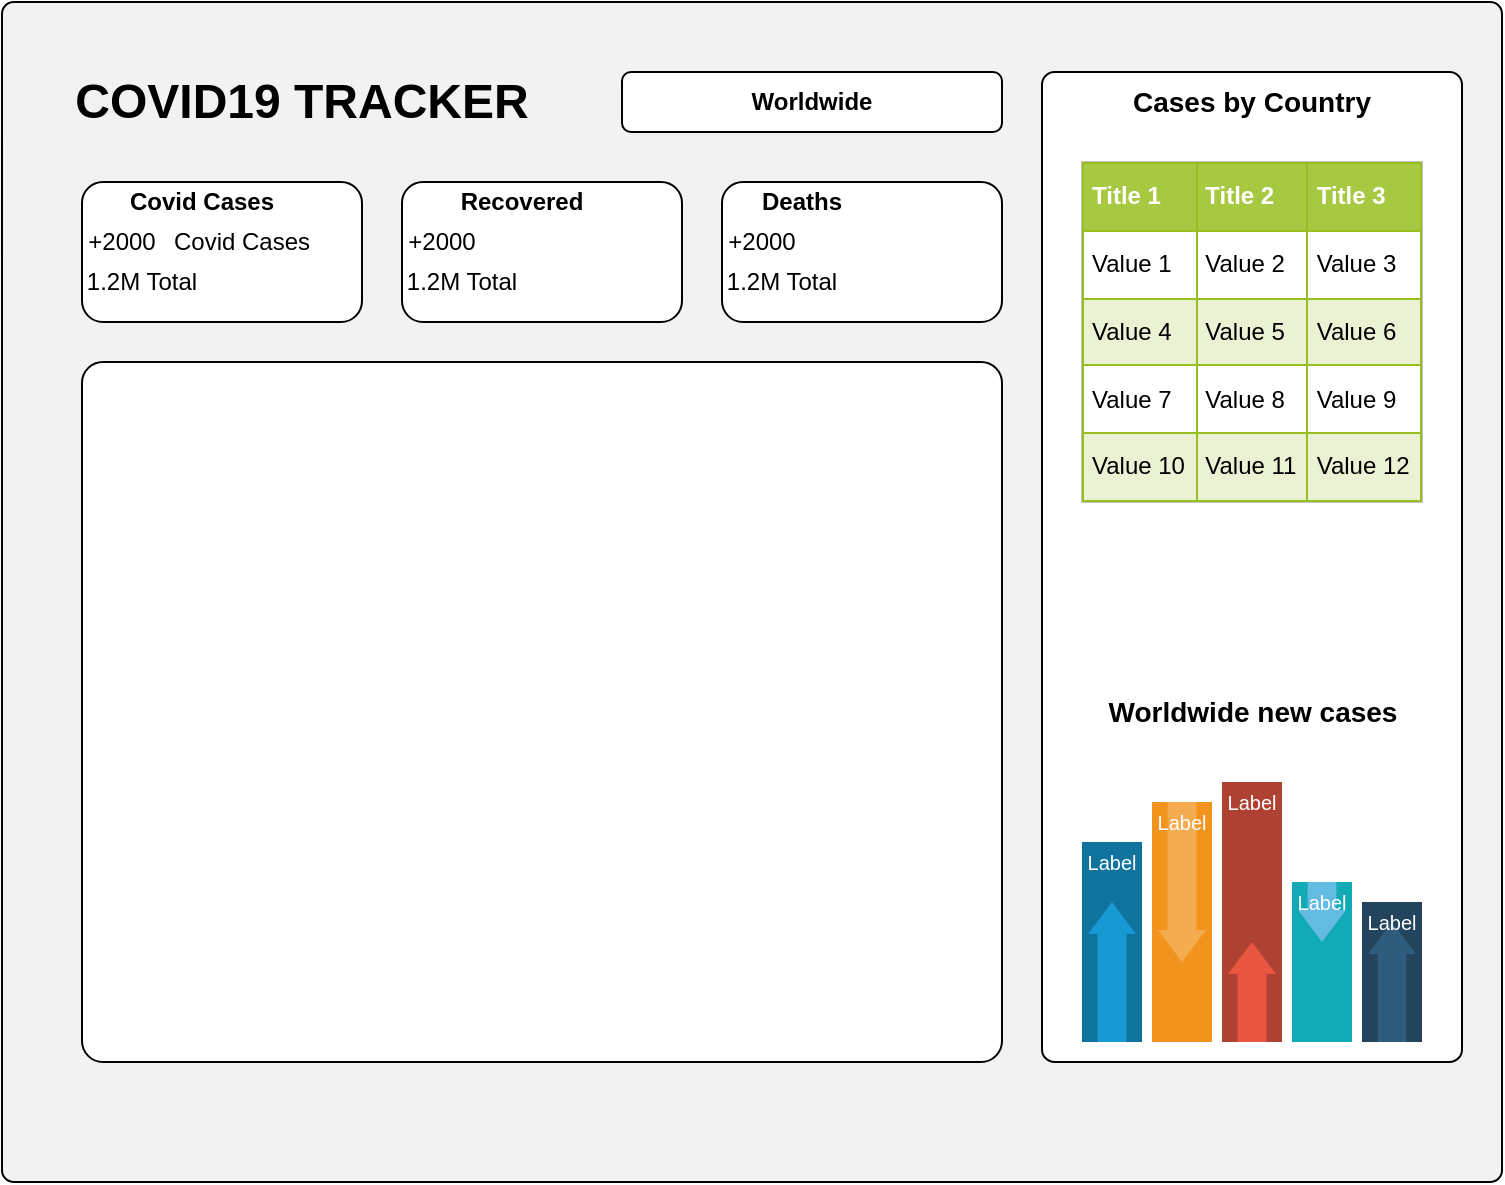 <mxfile version="14.9.2" type="device"><diagram id="hx11Mp6e5xt3v8fLL8sj" name="Page-1"><mxGraphModel dx="867" dy="832" grid="1" gridSize="10" guides="1" tooltips="1" connect="1" arrows="1" fold="1" page="1" pageScale="1" pageWidth="850" pageHeight="1100" math="0" shadow="0"><root><mxCell id="0"/><mxCell id="1" parent="0"/><mxCell id="XdVw0lNpm1hJ4fTo9u5i-1" value="" style="rounded=1;whiteSpace=wrap;html=1;arcSize=1;fillColor=#F2F2F2;" vertex="1" parent="1"><mxGeometry x="70" y="90" width="750" height="590" as="geometry"/></mxCell><mxCell id="XdVw0lNpm1hJ4fTo9u5i-2" value="" style="rounded=1;whiteSpace=wrap;html=1;" vertex="1" parent="1"><mxGeometry x="110" y="180" width="140" height="70" as="geometry"/></mxCell><mxCell id="XdVw0lNpm1hJ4fTo9u5i-3" value="" style="rounded=1;whiteSpace=wrap;html=1;arcSize=3;" vertex="1" parent="1"><mxGeometry x="110" y="270" width="460" height="350" as="geometry"/></mxCell><mxCell id="XdVw0lNpm1hJ4fTo9u5i-4" value="Worldwide" style="rounded=1;whiteSpace=wrap;html=1;fontStyle=1" vertex="1" parent="1"><mxGeometry x="380" y="125" width="190" height="30" as="geometry"/></mxCell><mxCell id="XdVw0lNpm1hJ4fTo9u5i-5" value="&lt;font style=&quot;font-size: 24px&quot;&gt;&lt;b&gt;COVID19 TRACKER&lt;/b&gt;&lt;/font&gt;" style="text;html=1;strokeColor=none;fillColor=none;align=center;verticalAlign=middle;whiteSpace=wrap;rounded=0;" vertex="1" parent="1"><mxGeometry x="100" y="130" width="240" height="20" as="geometry"/></mxCell><mxCell id="XdVw0lNpm1hJ4fTo9u5i-7" value="Covid Cases" style="text;html=1;strokeColor=none;fillColor=none;align=center;verticalAlign=middle;whiteSpace=wrap;rounded=0;fontStyle=1" vertex="1" parent="1"><mxGeometry x="125" y="180" width="90" height="20" as="geometry"/></mxCell><mxCell id="XdVw0lNpm1hJ4fTo9u5i-8" value="+2000" style="text;html=1;strokeColor=none;fillColor=none;align=center;verticalAlign=middle;whiteSpace=wrap;rounded=0;" vertex="1" parent="1"><mxGeometry x="110" y="200" width="40" height="20" as="geometry"/></mxCell><mxCell id="XdVw0lNpm1hJ4fTo9u5i-9" value="1.2M Total" style="text;html=1;strokeColor=none;fillColor=none;align=center;verticalAlign=middle;whiteSpace=wrap;rounded=0;" vertex="1" parent="1"><mxGeometry x="110" y="220" width="60" height="20" as="geometry"/></mxCell><mxCell id="XdVw0lNpm1hJ4fTo9u5i-10" value="" style="rounded=1;whiteSpace=wrap;html=1;" vertex="1" parent="1"><mxGeometry x="270" y="180" width="140" height="70" as="geometry"/></mxCell><mxCell id="XdVw0lNpm1hJ4fTo9u5i-11" value="&lt;b&gt;Recovered&lt;/b&gt;" style="text;html=1;strokeColor=none;fillColor=none;align=center;verticalAlign=middle;whiteSpace=wrap;rounded=0;" vertex="1" parent="1"><mxGeometry x="285" y="180" width="90" height="20" as="geometry"/></mxCell><mxCell id="XdVw0lNpm1hJ4fTo9u5i-12" value="+2000" style="text;html=1;strokeColor=none;fillColor=none;align=center;verticalAlign=middle;whiteSpace=wrap;rounded=0;" vertex="1" parent="1"><mxGeometry x="270" y="200" width="40" height="20" as="geometry"/></mxCell><mxCell id="XdVw0lNpm1hJ4fTo9u5i-13" value="1.2M Total" style="text;html=1;strokeColor=none;fillColor=none;align=center;verticalAlign=middle;whiteSpace=wrap;rounded=0;" vertex="1" parent="1"><mxGeometry x="270" y="220" width="60" height="20" as="geometry"/></mxCell><mxCell id="XdVw0lNpm1hJ4fTo9u5i-14" value="" style="rounded=1;whiteSpace=wrap;html=1;" vertex="1" parent="1"><mxGeometry x="430" y="180" width="140" height="70" as="geometry"/></mxCell><mxCell id="XdVw0lNpm1hJ4fTo9u5i-15" value="&lt;b&gt;Deaths&lt;/b&gt;" style="text;html=1;strokeColor=none;fillColor=none;align=center;verticalAlign=middle;whiteSpace=wrap;rounded=0;" vertex="1" parent="1"><mxGeometry x="425" y="180" width="90" height="20" as="geometry"/></mxCell><mxCell id="XdVw0lNpm1hJ4fTo9u5i-16" value="+2000" style="text;html=1;strokeColor=none;fillColor=none;align=center;verticalAlign=middle;whiteSpace=wrap;rounded=0;" vertex="1" parent="1"><mxGeometry x="430" y="200" width="40" height="20" as="geometry"/></mxCell><mxCell id="XdVw0lNpm1hJ4fTo9u5i-17" value="1.2M Total" style="text;html=1;strokeColor=none;fillColor=none;align=center;verticalAlign=middle;whiteSpace=wrap;rounded=0;" vertex="1" parent="1"><mxGeometry x="430" y="220" width="60" height="20" as="geometry"/></mxCell><mxCell id="XdVw0lNpm1hJ4fTo9u5i-18" value="" style="shape=image;html=1;verticalAlign=top;verticalLabelPosition=bottom;labelBackgroundColor=#ffffff;imageAspect=0;aspect=fixed;image=https://cdn2.iconfinder.com/data/icons/social-media-2259/512/google-128.png" vertex="1" parent="1"><mxGeometry x="282" y="370" width="128" height="128" as="geometry"/></mxCell><mxCell id="XdVw0lNpm1hJ4fTo9u5i-19" value="" style="rounded=1;whiteSpace=wrap;html=1;arcSize=3;" vertex="1" parent="1"><mxGeometry x="590" y="125" width="210" height="495" as="geometry"/></mxCell><mxCell id="XdVw0lNpm1hJ4fTo9u5i-20" value="&lt;b&gt;&lt;font style=&quot;font-size: 14px&quot;&gt;Cases by Country&lt;/font&gt;&lt;/b&gt;" style="text;html=1;strokeColor=none;fillColor=none;align=center;verticalAlign=middle;whiteSpace=wrap;rounded=0;" vertex="1" parent="1"><mxGeometry x="620" y="130" width="150" height="20" as="geometry"/></mxCell><mxCell id="XdVw0lNpm1hJ4fTo9u5i-21" value="Covid Cases" style="text;html=1;strokeColor=none;fillColor=none;align=center;verticalAlign=middle;whiteSpace=wrap;rounded=0;" vertex="1" parent="1"><mxGeometry x="145" y="200" width="90" height="20" as="geometry"/></mxCell><mxCell id="XdVw0lNpm1hJ4fTo9u5i-22" value="&lt;font style=&quot;font-size: 14px&quot;&gt;&lt;b&gt;Worldwide new cases&lt;/b&gt;&lt;/font&gt;" style="text;html=1;strokeColor=none;fillColor=none;align=center;verticalAlign=middle;whiteSpace=wrap;rounded=0;" vertex="1" parent="1"><mxGeometry x="617.5" y="435" width="155" height="20" as="geometry"/></mxCell><mxCell id="XdVw0lNpm1hJ4fTo9u5i-29" value="" style="fillColor=#10739E;strokeColor=none;" vertex="1" parent="1"><mxGeometry x="610" y="510" width="30" height="100" as="geometry"/></mxCell><mxCell id="XdVw0lNpm1hJ4fTo9u5i-30" value="" style="shape=mxgraph.arrows2.arrow;dy=0.4;dx=16;notch=0;direction=north;fillColor=#1699D3;strokeColor=none;" vertex="1" parent="XdVw0lNpm1hJ4fTo9u5i-29"><mxGeometry x="3" y="30" width="24" height="70" as="geometry"/></mxCell><mxCell id="XdVw0lNpm1hJ4fTo9u5i-31" value="Label" style="text;html=1;align=center;verticalAlign=middle;whiteSpace=wrap;fontColor=#FFFFFF;fontSize=10;" vertex="1" parent="XdVw0lNpm1hJ4fTo9u5i-29"><mxGeometry width="30" height="20" as="geometry"/></mxCell><mxCell id="XdVw0lNpm1hJ4fTo9u5i-32" value="" style="fillColor=#F2931E;strokeColor=none;" vertex="1" parent="1"><mxGeometry x="645" y="490" width="30" height="120" as="geometry"/></mxCell><mxCell id="XdVw0lNpm1hJ4fTo9u5i-33" value="" style="shape=mxgraph.arrows2.arrow;dy=0.4;dx=16;notch=0;direction=south;fillColor=#F5AB50;strokeColor=none;" vertex="1" parent="XdVw0lNpm1hJ4fTo9u5i-32"><mxGeometry x="3" width="24" height="80" as="geometry"/></mxCell><mxCell id="XdVw0lNpm1hJ4fTo9u5i-34" value="Label" style="text;html=1;align=center;verticalAlign=middle;whiteSpace=wrap;fontColor=#FFFFFF;fontSize=10;" vertex="1" parent="XdVw0lNpm1hJ4fTo9u5i-32"><mxGeometry width="30" height="20" as="geometry"/></mxCell><mxCell id="XdVw0lNpm1hJ4fTo9u5i-35" value="" style="fillColor=#AE4132;strokeColor=none;" vertex="1" parent="1"><mxGeometry x="680" y="480" width="30" height="130" as="geometry"/></mxCell><mxCell id="XdVw0lNpm1hJ4fTo9u5i-36" value="" style="shape=mxgraph.arrows2.arrow;dy=0.4;dx=16;notch=0;direction=north;fillColor=#E85642;strokeColor=none;" vertex="1" parent="XdVw0lNpm1hJ4fTo9u5i-35"><mxGeometry x="3" y="80" width="24" height="50" as="geometry"/></mxCell><mxCell id="XdVw0lNpm1hJ4fTo9u5i-37" value="Label" style="text;html=1;align=center;verticalAlign=middle;whiteSpace=wrap;fontColor=#FFFFFF;fontSize=10;" vertex="1" parent="XdVw0lNpm1hJ4fTo9u5i-35"><mxGeometry width="30" height="20" as="geometry"/></mxCell><mxCell id="XdVw0lNpm1hJ4fTo9u5i-38" value="" style="fillColor=#12AAB5;strokeColor=none;" vertex="1" parent="1"><mxGeometry x="715" y="530" width="30" height="80" as="geometry"/></mxCell><mxCell id="XdVw0lNpm1hJ4fTo9u5i-39" value="" style="shape=mxgraph.arrows2.arrow;dy=0.4;dx=16;notch=0;direction=south;fillColor=#64BBE2;strokeColor=none;" vertex="1" parent="XdVw0lNpm1hJ4fTo9u5i-38"><mxGeometry x="3" width="24" height="30" as="geometry"/></mxCell><mxCell id="XdVw0lNpm1hJ4fTo9u5i-40" value="Label" style="text;html=1;align=center;verticalAlign=middle;whiteSpace=wrap;fontColor=#FFFFFF;fontSize=10;" vertex="1" parent="XdVw0lNpm1hJ4fTo9u5i-38"><mxGeometry width="30" height="20" as="geometry"/></mxCell><mxCell id="XdVw0lNpm1hJ4fTo9u5i-41" value="" style="fillColor=#23445D;strokeColor=none;" vertex="1" parent="1"><mxGeometry x="750" y="540" width="30" height="70" as="geometry"/></mxCell><mxCell id="XdVw0lNpm1hJ4fTo9u5i-42" value="" style="shape=mxgraph.arrows2.arrow;dy=0.4;dx=16;notch=0;direction=north;fillColor=#2F5B7C;strokeColor=none;" vertex="1" parent="XdVw0lNpm1hJ4fTo9u5i-41"><mxGeometry x="3" y="10" width="24" height="60" as="geometry"/></mxCell><mxCell id="XdVw0lNpm1hJ4fTo9u5i-43" value="Label" style="text;html=1;align=center;verticalAlign=middle;whiteSpace=wrap;fontColor=#FFFFFF;fontSize=10;" vertex="1" parent="XdVw0lNpm1hJ4fTo9u5i-41"><mxGeometry width="30" height="20" as="geometry"/></mxCell><mxCell id="XdVw0lNpm1hJ4fTo9u5i-44" value="&lt;table border=&quot;1&quot; width=&quot;100%&quot; height=&quot;100%&quot; cellpadding=&quot;4&quot; style=&quot;width:100%;height:100%;border-collapse:collapse;&quot;&gt;&lt;tr style=&quot;background-color:#A7C942;color:#ffffff;border:1px solid #98bf21;&quot;&gt;&lt;th align=&quot;left&quot;&gt;Title 1&lt;/th&gt;&lt;th align=&quot;left&quot;&gt;Title 2&lt;/th&gt;&lt;th align=&quot;left&quot;&gt;Title 3&lt;/th&gt;&lt;/tr&gt;&lt;tr style=&quot;border:1px solid #98bf21;&quot;&gt;&lt;td&gt;Value 1&lt;/td&gt;&lt;td&gt;Value 2&lt;/td&gt;&lt;td&gt;Value 3&lt;/td&gt;&lt;/tr&gt;&lt;tr style=&quot;background-color:#EAF2D3;border:1px solid #98bf21;&quot;&gt;&lt;td&gt;Value 4&lt;/td&gt;&lt;td&gt;Value 5&lt;/td&gt;&lt;td&gt;Value 6&lt;/td&gt;&lt;/tr&gt;&lt;tr style=&quot;border:1px solid #98bf21;&quot;&gt;&lt;td&gt;Value 7&lt;/td&gt;&lt;td&gt;Value 8&lt;/td&gt;&lt;td&gt;Value 9&lt;/td&gt;&lt;/tr&gt;&lt;tr style=&quot;background-color:#EAF2D3;border:1px solid #98bf21;&quot;&gt;&lt;td&gt;Value 10&lt;/td&gt;&lt;td&gt;Value 11&lt;/td&gt;&lt;td&gt;Value 12&lt;/td&gt;&lt;/tr&gt;&lt;/table&gt;" style="text;html=1;strokeColor=#c0c0c0;fillColor=#ffffff;overflow=fill;rounded=0;" vertex="1" parent="1"><mxGeometry x="610" y="170" width="170" height="170" as="geometry"/></mxCell></root></mxGraphModel></diagram></mxfile>